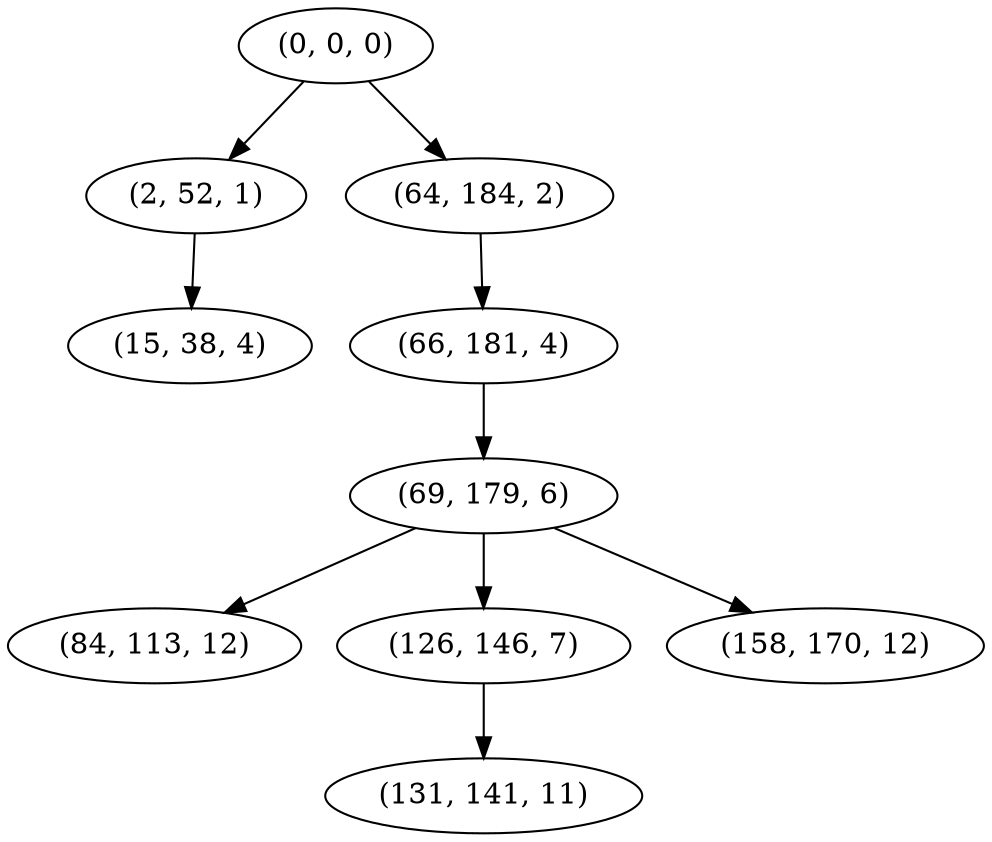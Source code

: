 digraph tree {
    "(0, 0, 0)";
    "(2, 52, 1)";
    "(15, 38, 4)";
    "(64, 184, 2)";
    "(66, 181, 4)";
    "(69, 179, 6)";
    "(84, 113, 12)";
    "(126, 146, 7)";
    "(131, 141, 11)";
    "(158, 170, 12)";
    "(0, 0, 0)" -> "(2, 52, 1)";
    "(0, 0, 0)" -> "(64, 184, 2)";
    "(2, 52, 1)" -> "(15, 38, 4)";
    "(64, 184, 2)" -> "(66, 181, 4)";
    "(66, 181, 4)" -> "(69, 179, 6)";
    "(69, 179, 6)" -> "(84, 113, 12)";
    "(69, 179, 6)" -> "(126, 146, 7)";
    "(69, 179, 6)" -> "(158, 170, 12)";
    "(126, 146, 7)" -> "(131, 141, 11)";
}
